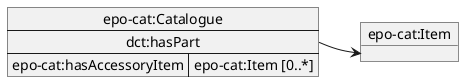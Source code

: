 @startuml
allowmixing

Object "epo-cat:Item" as _2

map "epo-cat:Catalogue" as _1 {
 dct:hasPart *-> _2
 epo-cat:hasAccessoryItem => epo-cat:Item [0..*]
}

@enduml
